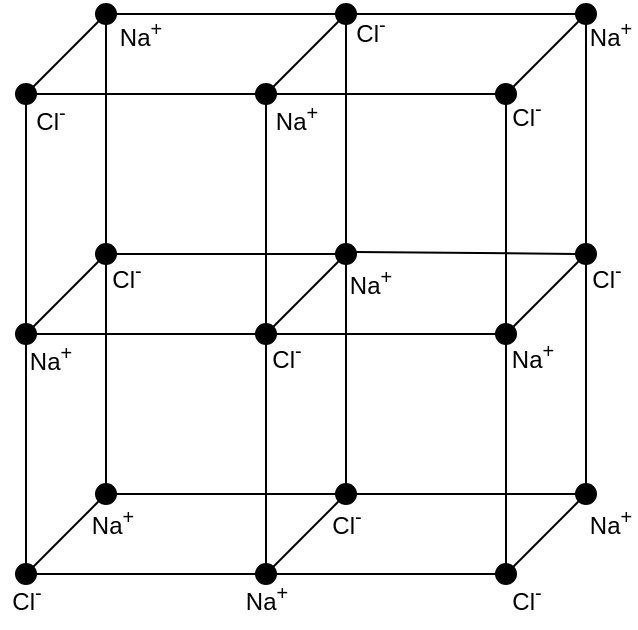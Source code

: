 <mxfile version="17.2.4" type="device"><diagram id="-912ep6JE_SGaOELpAuY" name="Page-1"><mxGraphModel dx="573" dy="396" grid="1" gridSize="10" guides="1" tooltips="1" connect="1" arrows="1" fold="1" page="1" pageScale="1" pageWidth="827" pageHeight="1169" math="0" shadow="0"><root><mxCell id="0"/><mxCell id="1" parent="0"/><mxCell id="Jb1zo6sZL9l51f2UdTCV-13" value="" style="edgeStyle=orthogonalEdgeStyle;rounded=0;orthogonalLoop=1;jettySize=auto;html=1;endArrow=none;endFill=0;" edge="1" parent="1" source="Jb1zo6sZL9l51f2UdTCV-1" target="Jb1zo6sZL9l51f2UdTCV-2"><mxGeometry relative="1" as="geometry"/></mxCell><mxCell id="Jb1zo6sZL9l51f2UdTCV-21" style="rounded=0;orthogonalLoop=1;jettySize=auto;html=1;entryX=0;entryY=1;entryDx=0;entryDy=0;endArrow=none;endFill=0;" edge="1" parent="1" source="Jb1zo6sZL9l51f2UdTCV-1" target="Jb1zo6sZL9l51f2UdTCV-6"><mxGeometry relative="1" as="geometry"/></mxCell><mxCell id="Jb1zo6sZL9l51f2UdTCV-65" value="" style="edgeStyle=none;rounded=0;orthogonalLoop=1;jettySize=auto;html=1;endArrow=none;endFill=0;entryX=0;entryY=0.25;entryDx=0;entryDy=0;" edge="1" parent="1" source="Jb1zo6sZL9l51f2UdTCV-1" target="Jb1zo6sZL9l51f2UdTCV-62"><mxGeometry relative="1" as="geometry"/></mxCell><mxCell id="Jb1zo6sZL9l51f2UdTCV-1" value="" style="ellipse;whiteSpace=wrap;html=1;aspect=fixed;fillColor=#000000;" vertex="1" parent="1"><mxGeometry x="40" y="200" width="10" height="10" as="geometry"/></mxCell><mxCell id="Jb1zo6sZL9l51f2UdTCV-22" style="edgeStyle=none;rounded=0;orthogonalLoop=1;jettySize=auto;html=1;entryX=0;entryY=1;entryDx=0;entryDy=0;endArrow=none;endFill=0;" edge="1" parent="1" source="Jb1zo6sZL9l51f2UdTCV-2" target="Jb1zo6sZL9l51f2UdTCV-7"><mxGeometry relative="1" as="geometry"/></mxCell><mxCell id="Jb1zo6sZL9l51f2UdTCV-67" value="" style="edgeStyle=none;rounded=0;orthogonalLoop=1;jettySize=auto;html=1;endArrow=none;endFill=0;entryX=0.5;entryY=1;entryDx=0;entryDy=0;" edge="1" parent="1" source="Jb1zo6sZL9l51f2UdTCV-2" target="Jb1zo6sZL9l51f2UdTCV-63"><mxGeometry relative="1" as="geometry"/></mxCell><mxCell id="Jb1zo6sZL9l51f2UdTCV-2" value="" style="ellipse;whiteSpace=wrap;html=1;aspect=fixed;fillColor=#000000;" vertex="1" parent="1"><mxGeometry x="160" y="200" width="10" height="10" as="geometry"/></mxCell><mxCell id="Jb1zo6sZL9l51f2UdTCV-16" value="" style="edgeStyle=orthogonalEdgeStyle;rounded=0;orthogonalLoop=1;jettySize=auto;html=1;endArrow=none;endFill=0;" edge="1" parent="1" source="Jb1zo6sZL9l51f2UdTCV-4" target="Jb1zo6sZL9l51f2UdTCV-2"><mxGeometry relative="1" as="geometry"/></mxCell><mxCell id="Jb1zo6sZL9l51f2UdTCV-23" style="edgeStyle=none;rounded=0;orthogonalLoop=1;jettySize=auto;html=1;entryX=0;entryY=1;entryDx=0;entryDy=0;endArrow=none;endFill=0;" edge="1" parent="1" source="Jb1zo6sZL9l51f2UdTCV-4" target="Jb1zo6sZL9l51f2UdTCV-8"><mxGeometry relative="1" as="geometry"/></mxCell><mxCell id="Jb1zo6sZL9l51f2UdTCV-4" value="" style="ellipse;whiteSpace=wrap;html=1;aspect=fixed;fillColor=#000000;" vertex="1" parent="1"><mxGeometry x="160" y="320" width="10" height="10" as="geometry"/></mxCell><mxCell id="Jb1zo6sZL9l51f2UdTCV-11" value="" style="edgeStyle=orthogonalEdgeStyle;rounded=0;orthogonalLoop=1;jettySize=auto;html=1;endArrow=none;endFill=0;" edge="1" parent="1" source="Jb1zo6sZL9l51f2UdTCV-5" target="Jb1zo6sZL9l51f2UdTCV-4"><mxGeometry relative="1" as="geometry"/></mxCell><mxCell id="Jb1zo6sZL9l51f2UdTCV-12" value="" style="edgeStyle=orthogonalEdgeStyle;rounded=0;orthogonalLoop=1;jettySize=auto;html=1;endArrow=none;endFill=0;" edge="1" parent="1" source="Jb1zo6sZL9l51f2UdTCV-5" target="Jb1zo6sZL9l51f2UdTCV-1"><mxGeometry relative="1" as="geometry"/></mxCell><mxCell id="Jb1zo6sZL9l51f2UdTCV-24" style="edgeStyle=none;rounded=0;orthogonalLoop=1;jettySize=auto;html=1;entryX=0;entryY=1;entryDx=0;entryDy=0;endArrow=none;endFill=0;" edge="1" parent="1" source="Jb1zo6sZL9l51f2UdTCV-5" target="Jb1zo6sZL9l51f2UdTCV-9"><mxGeometry relative="1" as="geometry"/></mxCell><mxCell id="Jb1zo6sZL9l51f2UdTCV-5" value="" style="ellipse;whiteSpace=wrap;html=1;aspect=fixed;fillColor=#000000;" vertex="1" parent="1"><mxGeometry x="40" y="320" width="10" height="10" as="geometry"/></mxCell><mxCell id="Jb1zo6sZL9l51f2UdTCV-74" value="" style="edgeStyle=none;rounded=0;orthogonalLoop=1;jettySize=auto;html=1;endArrow=none;endFill=0;entryX=0.5;entryY=1;entryDx=0;entryDy=0;" edge="1" parent="1" source="Jb1zo6sZL9l51f2UdTCV-6" target="Jb1zo6sZL9l51f2UdTCV-68"><mxGeometry relative="1" as="geometry"/></mxCell><mxCell id="Jb1zo6sZL9l51f2UdTCV-6" value="" style="ellipse;whiteSpace=wrap;html=1;aspect=fixed;fillColor=#000000;" vertex="1" parent="1"><mxGeometry x="80" y="160" width="10" height="10" as="geometry"/></mxCell><mxCell id="Jb1zo6sZL9l51f2UdTCV-18" value="" style="edgeStyle=orthogonalEdgeStyle;rounded=0;orthogonalLoop=1;jettySize=auto;html=1;endArrow=none;endFill=0;" edge="1" parent="1" source="Jb1zo6sZL9l51f2UdTCV-7" target="Jb1zo6sZL9l51f2UdTCV-6"><mxGeometry relative="1" as="geometry"/></mxCell><mxCell id="Jb1zo6sZL9l51f2UdTCV-76" style="edgeStyle=none;rounded=0;orthogonalLoop=1;jettySize=auto;html=1;entryX=0.5;entryY=1;entryDx=0;entryDy=0;endArrow=none;endFill=0;" edge="1" parent="1" source="Jb1zo6sZL9l51f2UdTCV-7" target="Jb1zo6sZL9l51f2UdTCV-70"><mxGeometry relative="1" as="geometry"/></mxCell><mxCell id="Jb1zo6sZL9l51f2UdTCV-7" value="" style="ellipse;whiteSpace=wrap;html=1;aspect=fixed;fillColor=#000000;" vertex="1" parent="1"><mxGeometry x="200" y="160" width="10" height="10" as="geometry"/></mxCell><mxCell id="Jb1zo6sZL9l51f2UdTCV-17" value="" style="edgeStyle=orthogonalEdgeStyle;rounded=0;orthogonalLoop=1;jettySize=auto;html=1;endArrow=none;endFill=0;" edge="1" parent="1" source="Jb1zo6sZL9l51f2UdTCV-8" target="Jb1zo6sZL9l51f2UdTCV-7"><mxGeometry relative="1" as="geometry"/></mxCell><mxCell id="Jb1zo6sZL9l51f2UdTCV-19" value="" style="edgeStyle=orthogonalEdgeStyle;rounded=0;orthogonalLoop=1;jettySize=auto;html=1;endArrow=none;endFill=0;" edge="1" parent="1" source="Jb1zo6sZL9l51f2UdTCV-8" target="Jb1zo6sZL9l51f2UdTCV-9"><mxGeometry relative="1" as="geometry"/></mxCell><mxCell id="Jb1zo6sZL9l51f2UdTCV-8" value="" style="ellipse;whiteSpace=wrap;html=1;aspect=fixed;fillColor=#000000;" vertex="1" parent="1"><mxGeometry x="200" y="280" width="10" height="10" as="geometry"/></mxCell><mxCell id="Jb1zo6sZL9l51f2UdTCV-20" value="" style="edgeStyle=orthogonalEdgeStyle;rounded=0;orthogonalLoop=1;jettySize=auto;html=1;endArrow=none;endFill=0;" edge="1" parent="1" source="Jb1zo6sZL9l51f2UdTCV-9" target="Jb1zo6sZL9l51f2UdTCV-6"><mxGeometry relative="1" as="geometry"/></mxCell><mxCell id="Jb1zo6sZL9l51f2UdTCV-9" value="" style="ellipse;whiteSpace=wrap;html=1;aspect=fixed;fillColor=#000000;" vertex="1" parent="1"><mxGeometry x="80" y="280" width="10" height="10" as="geometry"/></mxCell><mxCell id="Jb1zo6sZL9l51f2UdTCV-25" value="Na&lt;sup&gt;+&lt;/sup&gt;" style="text;html=1;strokeColor=none;fillColor=none;align=center;verticalAlign=middle;whiteSpace=wrap;rounded=0;" vertex="1" parent="1"><mxGeometry x="152.5" y="322" width="25" height="30" as="geometry"/></mxCell><mxCell id="Jb1zo6sZL9l51f2UdTCV-26" value="Cl&lt;sup&gt;-&lt;/sup&gt;" style="text;html=1;strokeColor=none;fillColor=none;align=center;verticalAlign=middle;whiteSpace=wrap;rounded=0;" vertex="1" parent="1"><mxGeometry x="32.5" y="322" width="25" height="30" as="geometry"/></mxCell><mxCell id="Jb1zo6sZL9l51f2UdTCV-27" value="Cl&lt;sup&gt;-&lt;/sup&gt;" style="text;html=1;strokeColor=none;fillColor=none;align=center;verticalAlign=middle;whiteSpace=wrap;rounded=0;" vertex="1" parent="1"><mxGeometry x="163" y="201" width="25" height="30" as="geometry"/></mxCell><mxCell id="Jb1zo6sZL9l51f2UdTCV-28" value="Cl&lt;sup&gt;-&lt;/sup&gt;" style="text;html=1;strokeColor=none;fillColor=none;align=center;verticalAlign=middle;whiteSpace=wrap;rounded=0;" vertex="1" parent="1"><mxGeometry x="83" y="161" width="25" height="30" as="geometry"/></mxCell><mxCell id="Jb1zo6sZL9l51f2UdTCV-29" value="Cl&lt;sup&gt;-&lt;/sup&gt;" style="text;html=1;strokeColor=none;fillColor=none;align=center;verticalAlign=middle;whiteSpace=wrap;rounded=0;" vertex="1" parent="1"><mxGeometry x="192.5" y="284" width="25" height="30" as="geometry"/></mxCell><mxCell id="Jb1zo6sZL9l51f2UdTCV-30" value="Na&lt;sup&gt;+&lt;/sup&gt;" style="text;html=1;strokeColor=none;fillColor=none;align=center;verticalAlign=middle;whiteSpace=wrap;rounded=0;" vertex="1" parent="1"><mxGeometry x="205" y="164" width="25" height="30" as="geometry"/></mxCell><mxCell id="Jb1zo6sZL9l51f2UdTCV-31" value="Na&lt;sup&gt;+&lt;/sup&gt;" style="text;html=1;strokeColor=none;fillColor=none;align=center;verticalAlign=middle;whiteSpace=wrap;rounded=0;" vertex="1" parent="1"><mxGeometry x="75.5" y="284" width="25" height="30" as="geometry"/></mxCell><mxCell id="Jb1zo6sZL9l51f2UdTCV-32" value="Na&lt;sup&gt;+&lt;/sup&gt;" style="text;html=1;strokeColor=none;fillColor=none;align=center;verticalAlign=middle;whiteSpace=wrap;rounded=0;" vertex="1" parent="1"><mxGeometry x="45" y="202" width="25" height="30" as="geometry"/></mxCell><mxCell id="Jb1zo6sZL9l51f2UdTCV-66" value="" style="edgeStyle=none;rounded=0;orthogonalLoop=1;jettySize=auto;html=1;endArrow=none;endFill=0;entryX=0;entryY=0.5;entryDx=0;entryDy=0;" edge="1" parent="1" source="Jb1zo6sZL9l51f2UdTCV-61" target="Jb1zo6sZL9l51f2UdTCV-63"><mxGeometry relative="1" as="geometry"/></mxCell><mxCell id="Jb1zo6sZL9l51f2UdTCV-61" value="" style="ellipse;whiteSpace=wrap;html=1;aspect=fixed;fillColor=#000000;" vertex="1" parent="1"><mxGeometry x="40" y="80" width="10" height="10" as="geometry"/></mxCell><mxCell id="Jb1zo6sZL9l51f2UdTCV-62" value="Cl&lt;sup&gt;-&lt;/sup&gt;" style="text;html=1;strokeColor=none;fillColor=none;align=center;verticalAlign=middle;whiteSpace=wrap;rounded=0;" vertex="1" parent="1"><mxGeometry x="45" y="82" width="25" height="30" as="geometry"/></mxCell><mxCell id="Jb1zo6sZL9l51f2UdTCV-75" style="edgeStyle=none;rounded=0;orthogonalLoop=1;jettySize=auto;html=1;entryX=0;entryY=1;entryDx=0;entryDy=0;endArrow=none;endFill=0;" edge="1" parent="1" source="Jb1zo6sZL9l51f2UdTCV-63" target="Jb1zo6sZL9l51f2UdTCV-70"><mxGeometry relative="1" as="geometry"/></mxCell><mxCell id="Jb1zo6sZL9l51f2UdTCV-63" value="" style="ellipse;whiteSpace=wrap;html=1;aspect=fixed;fillColor=#000000;" vertex="1" parent="1"><mxGeometry x="160" y="80" width="10" height="10" as="geometry"/></mxCell><mxCell id="Jb1zo6sZL9l51f2UdTCV-64" value="Na&lt;sup&gt;+&lt;/sup&gt;" style="text;html=1;strokeColor=none;fillColor=none;align=center;verticalAlign=middle;whiteSpace=wrap;rounded=0;" vertex="1" parent="1"><mxGeometry x="167.5" y="82" width="25" height="30" as="geometry"/></mxCell><mxCell id="Jb1zo6sZL9l51f2UdTCV-73" style="edgeStyle=none;rounded=0;orthogonalLoop=1;jettySize=auto;html=1;entryX=1;entryY=0;entryDx=0;entryDy=0;endArrow=none;endFill=0;" edge="1" parent="1" source="Jb1zo6sZL9l51f2UdTCV-68" target="Jb1zo6sZL9l51f2UdTCV-61"><mxGeometry relative="1" as="geometry"/></mxCell><mxCell id="Jb1zo6sZL9l51f2UdTCV-68" value="" style="ellipse;whiteSpace=wrap;html=1;aspect=fixed;fillColor=#000000;" vertex="1" parent="1"><mxGeometry x="80" y="40" width="10" height="10" as="geometry"/></mxCell><mxCell id="Jb1zo6sZL9l51f2UdTCV-69" value="Na&lt;sup&gt;+&lt;/sup&gt;" style="text;html=1;strokeColor=none;fillColor=none;align=center;verticalAlign=middle;whiteSpace=wrap;rounded=0;" vertex="1" parent="1"><mxGeometry x="90" y="40" width="25" height="30" as="geometry"/></mxCell><mxCell id="Jb1zo6sZL9l51f2UdTCV-72" value="" style="edgeStyle=none;rounded=0;orthogonalLoop=1;jettySize=auto;html=1;endArrow=none;endFill=0;entryX=1;entryY=0.5;entryDx=0;entryDy=0;" edge="1" parent="1" source="Jb1zo6sZL9l51f2UdTCV-70" target="Jb1zo6sZL9l51f2UdTCV-68"><mxGeometry relative="1" as="geometry"/></mxCell><mxCell id="Jb1zo6sZL9l51f2UdTCV-70" value="" style="ellipse;whiteSpace=wrap;html=1;aspect=fixed;fillColor=#000000;" vertex="1" parent="1"><mxGeometry x="200" y="40" width="10" height="10" as="geometry"/></mxCell><mxCell id="Jb1zo6sZL9l51f2UdTCV-71" value="Cl&lt;sup&gt;-&lt;/sup&gt;" style="text;html=1;strokeColor=none;fillColor=none;align=center;verticalAlign=middle;whiteSpace=wrap;rounded=0;" vertex="1" parent="1"><mxGeometry x="205" y="38" width="25" height="30" as="geometry"/></mxCell><mxCell id="Jb1zo6sZL9l51f2UdTCV-81" style="edgeStyle=none;rounded=0;orthogonalLoop=1;jettySize=auto;html=1;entryX=0;entryY=1;entryDx=0;entryDy=0;endArrow=none;endFill=0;" edge="1" parent="1" source="Jb1zo6sZL9l51f2UdTCV-83" target="Jb1zo6sZL9l51f2UdTCV-95"><mxGeometry relative="1" as="geometry"/></mxCell><mxCell id="Jb1zo6sZL9l51f2UdTCV-82" value="" style="edgeStyle=none;rounded=0;orthogonalLoop=1;jettySize=auto;html=1;endArrow=none;endFill=0;entryX=0.5;entryY=1;entryDx=0;entryDy=0;" edge="1" parent="1" source="Jb1zo6sZL9l51f2UdTCV-83" target="Jb1zo6sZL9l51f2UdTCV-113"><mxGeometry relative="1" as="geometry"/></mxCell><mxCell id="Jb1zo6sZL9l51f2UdTCV-122" style="edgeStyle=none;rounded=0;orthogonalLoop=1;jettySize=auto;html=1;entryX=0.28;entryY=0.133;entryDx=0;entryDy=0;entryPerimeter=0;endArrow=none;endFill=0;" edge="1" parent="1" source="Jb1zo6sZL9l51f2UdTCV-83" target="Jb1zo6sZL9l51f2UdTCV-27"><mxGeometry relative="1" as="geometry"/></mxCell><mxCell id="Jb1zo6sZL9l51f2UdTCV-83" value="" style="ellipse;whiteSpace=wrap;html=1;aspect=fixed;fillColor=#000000;" vertex="1" parent="1"><mxGeometry x="280" y="200" width="10" height="10" as="geometry"/></mxCell><mxCell id="Jb1zo6sZL9l51f2UdTCV-84" value="" style="edgeStyle=orthogonalEdgeStyle;rounded=0;orthogonalLoop=1;jettySize=auto;html=1;endArrow=none;endFill=0;" edge="1" parent="1" source="Jb1zo6sZL9l51f2UdTCV-86" target="Jb1zo6sZL9l51f2UdTCV-83"><mxGeometry relative="1" as="geometry"/></mxCell><mxCell id="Jb1zo6sZL9l51f2UdTCV-85" style="edgeStyle=none;rounded=0;orthogonalLoop=1;jettySize=auto;html=1;entryX=0;entryY=1;entryDx=0;entryDy=0;endArrow=none;endFill=0;" edge="1" parent="1" source="Jb1zo6sZL9l51f2UdTCV-86" target="Jb1zo6sZL9l51f2UdTCV-98"><mxGeometry relative="1" as="geometry"/></mxCell><mxCell id="Jb1zo6sZL9l51f2UdTCV-132" style="edgeStyle=none;rounded=0;orthogonalLoop=1;jettySize=auto;html=1;entryX=1;entryY=0.5;entryDx=0;entryDy=0;endArrow=none;endFill=0;" edge="1" parent="1" source="Jb1zo6sZL9l51f2UdTCV-86" target="Jb1zo6sZL9l51f2UdTCV-4"><mxGeometry relative="1" as="geometry"/></mxCell><mxCell id="Jb1zo6sZL9l51f2UdTCV-86" value="" style="ellipse;whiteSpace=wrap;html=1;aspect=fixed;fillColor=#000000;" vertex="1" parent="1"><mxGeometry x="280" y="320" width="10" height="10" as="geometry"/></mxCell><mxCell id="Jb1zo6sZL9l51f2UdTCV-94" style="edgeStyle=none;rounded=0;orthogonalLoop=1;jettySize=auto;html=1;entryX=0.5;entryY=1;entryDx=0;entryDy=0;endArrow=none;endFill=0;" edge="1" parent="1" source="Jb1zo6sZL9l51f2UdTCV-95" target="Jb1zo6sZL9l51f2UdTCV-119"><mxGeometry relative="1" as="geometry"/></mxCell><mxCell id="Jb1zo6sZL9l51f2UdTCV-123" style="edgeStyle=none;rounded=0;orthogonalLoop=1;jettySize=auto;html=1;endArrow=none;endFill=0;" edge="1" parent="1" source="Jb1zo6sZL9l51f2UdTCV-95"><mxGeometry relative="1" as="geometry"><mxPoint x="210" y="164" as="targetPoint"/></mxGeometry></mxCell><mxCell id="Jb1zo6sZL9l51f2UdTCV-95" value="" style="ellipse;whiteSpace=wrap;html=1;aspect=fixed;fillColor=#000000;" vertex="1" parent="1"><mxGeometry x="320" y="160" width="10" height="10" as="geometry"/></mxCell><mxCell id="Jb1zo6sZL9l51f2UdTCV-96" value="" style="edgeStyle=orthogonalEdgeStyle;rounded=0;orthogonalLoop=1;jettySize=auto;html=1;endArrow=none;endFill=0;" edge="1" parent="1" source="Jb1zo6sZL9l51f2UdTCV-98" target="Jb1zo6sZL9l51f2UdTCV-95"><mxGeometry relative="1" as="geometry"/></mxCell><mxCell id="Jb1zo6sZL9l51f2UdTCV-129" style="edgeStyle=none;rounded=0;orthogonalLoop=1;jettySize=auto;html=1;entryX=1;entryY=0.5;entryDx=0;entryDy=0;endArrow=none;endFill=0;" edge="1" parent="1" source="Jb1zo6sZL9l51f2UdTCV-98" target="Jb1zo6sZL9l51f2UdTCV-8"><mxGeometry relative="1" as="geometry"/></mxCell><mxCell id="Jb1zo6sZL9l51f2UdTCV-98" value="" style="ellipse;whiteSpace=wrap;html=1;aspect=fixed;fillColor=#000000;" vertex="1" parent="1"><mxGeometry x="320" y="280" width="10" height="10" as="geometry"/></mxCell><mxCell id="Jb1zo6sZL9l51f2UdTCV-101" value="Na&lt;sup&gt;+&lt;/sup&gt;" style="text;html=1;strokeColor=none;fillColor=none;align=center;verticalAlign=middle;whiteSpace=wrap;rounded=0;" vertex="1" parent="1"><mxGeometry x="325" y="284" width="25" height="30" as="geometry"/></mxCell><mxCell id="Jb1zo6sZL9l51f2UdTCV-103" value="Cl&lt;sup&gt;-&lt;/sup&gt;" style="text;html=1;strokeColor=none;fillColor=none;align=center;verticalAlign=middle;whiteSpace=wrap;rounded=0;" vertex="1" parent="1"><mxGeometry x="323" y="161" width="25" height="30" as="geometry"/></mxCell><mxCell id="Jb1zo6sZL9l51f2UdTCV-105" value="Cl&lt;sup&gt;-&lt;/sup&gt;" style="text;html=1;strokeColor=none;fillColor=none;align=center;verticalAlign=middle;whiteSpace=wrap;rounded=0;" vertex="1" parent="1"><mxGeometry x="283" y="322" width="25" height="30" as="geometry"/></mxCell><mxCell id="Jb1zo6sZL9l51f2UdTCV-106" value="Na&lt;sup&gt;+&lt;/sup&gt;" style="text;html=1;strokeColor=none;fillColor=none;align=center;verticalAlign=middle;whiteSpace=wrap;rounded=0;" vertex="1" parent="1"><mxGeometry x="286" y="201" width="25" height="30" as="geometry"/></mxCell><mxCell id="Jb1zo6sZL9l51f2UdTCV-112" style="edgeStyle=none;rounded=0;orthogonalLoop=1;jettySize=auto;html=1;entryX=0;entryY=1;entryDx=0;entryDy=0;endArrow=none;endFill=0;" edge="1" parent="1" source="Jb1zo6sZL9l51f2UdTCV-113" target="Jb1zo6sZL9l51f2UdTCV-119"><mxGeometry relative="1" as="geometry"/></mxCell><mxCell id="Jb1zo6sZL9l51f2UdTCV-126" style="edgeStyle=none;rounded=0;orthogonalLoop=1;jettySize=auto;html=1;entryX=1;entryY=0.5;entryDx=0;entryDy=0;endArrow=none;endFill=0;" edge="1" parent="1" source="Jb1zo6sZL9l51f2UdTCV-113" target="Jb1zo6sZL9l51f2UdTCV-63"><mxGeometry relative="1" as="geometry"/></mxCell><mxCell id="Jb1zo6sZL9l51f2UdTCV-113" value="" style="ellipse;whiteSpace=wrap;html=1;aspect=fixed;fillColor=#000000;" vertex="1" parent="1"><mxGeometry x="280" y="80" width="10" height="10" as="geometry"/></mxCell><mxCell id="Jb1zo6sZL9l51f2UdTCV-114" value="Na&lt;sup&gt;+&lt;/sup&gt;" style="text;html=1;strokeColor=none;fillColor=none;align=center;verticalAlign=middle;whiteSpace=wrap;rounded=0;" vertex="1" parent="1"><mxGeometry x="325" y="40" width="25" height="30" as="geometry"/></mxCell><mxCell id="Jb1zo6sZL9l51f2UdTCV-124" style="edgeStyle=none;rounded=0;orthogonalLoop=1;jettySize=auto;html=1;entryX=1;entryY=0.5;entryDx=0;entryDy=0;endArrow=none;endFill=0;" edge="1" parent="1" source="Jb1zo6sZL9l51f2UdTCV-119" target="Jb1zo6sZL9l51f2UdTCV-70"><mxGeometry relative="1" as="geometry"/></mxCell><mxCell id="Jb1zo6sZL9l51f2UdTCV-119" value="" style="ellipse;whiteSpace=wrap;html=1;aspect=fixed;fillColor=#000000;" vertex="1" parent="1"><mxGeometry x="320" y="40" width="10" height="10" as="geometry"/></mxCell><mxCell id="Jb1zo6sZL9l51f2UdTCV-120" value="Cl&lt;sup&gt;-&lt;/sup&gt;" style="text;html=1;strokeColor=none;fillColor=none;align=center;verticalAlign=middle;whiteSpace=wrap;rounded=0;" vertex="1" parent="1"><mxGeometry x="283" y="80" width="25" height="30" as="geometry"/></mxCell></root></mxGraphModel></diagram></mxfile>